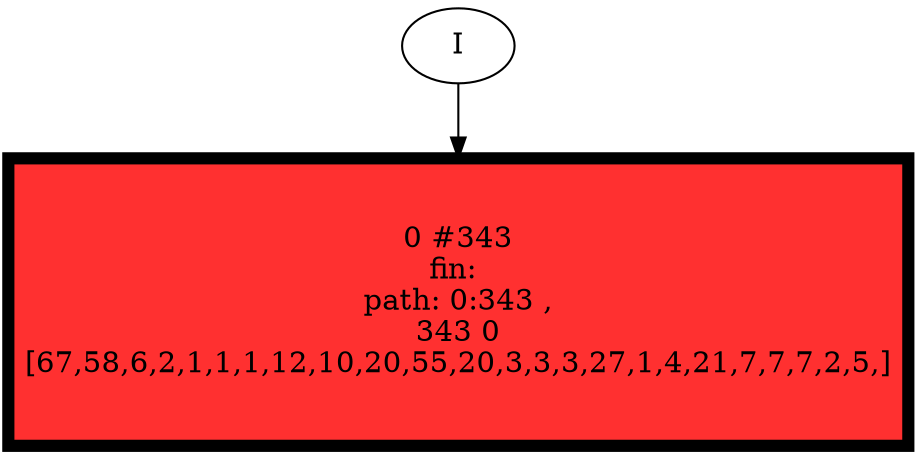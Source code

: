 // produced with flexfringe // 
digraph DFA {
	0 [label="root" shape=box];
		I -> 0;
	0 [ label="0 #343
fin: 
 path: 0:343 , 
343 0
[67,58,6,2,1,1,1,12,10,20,55,20,3,3,3,27,1,4,21,7,7,7,2,5,]" , style=filled, fillcolor="firebrick1", width=1.92288, height=1.92288, penwidth=5.84064];
}
